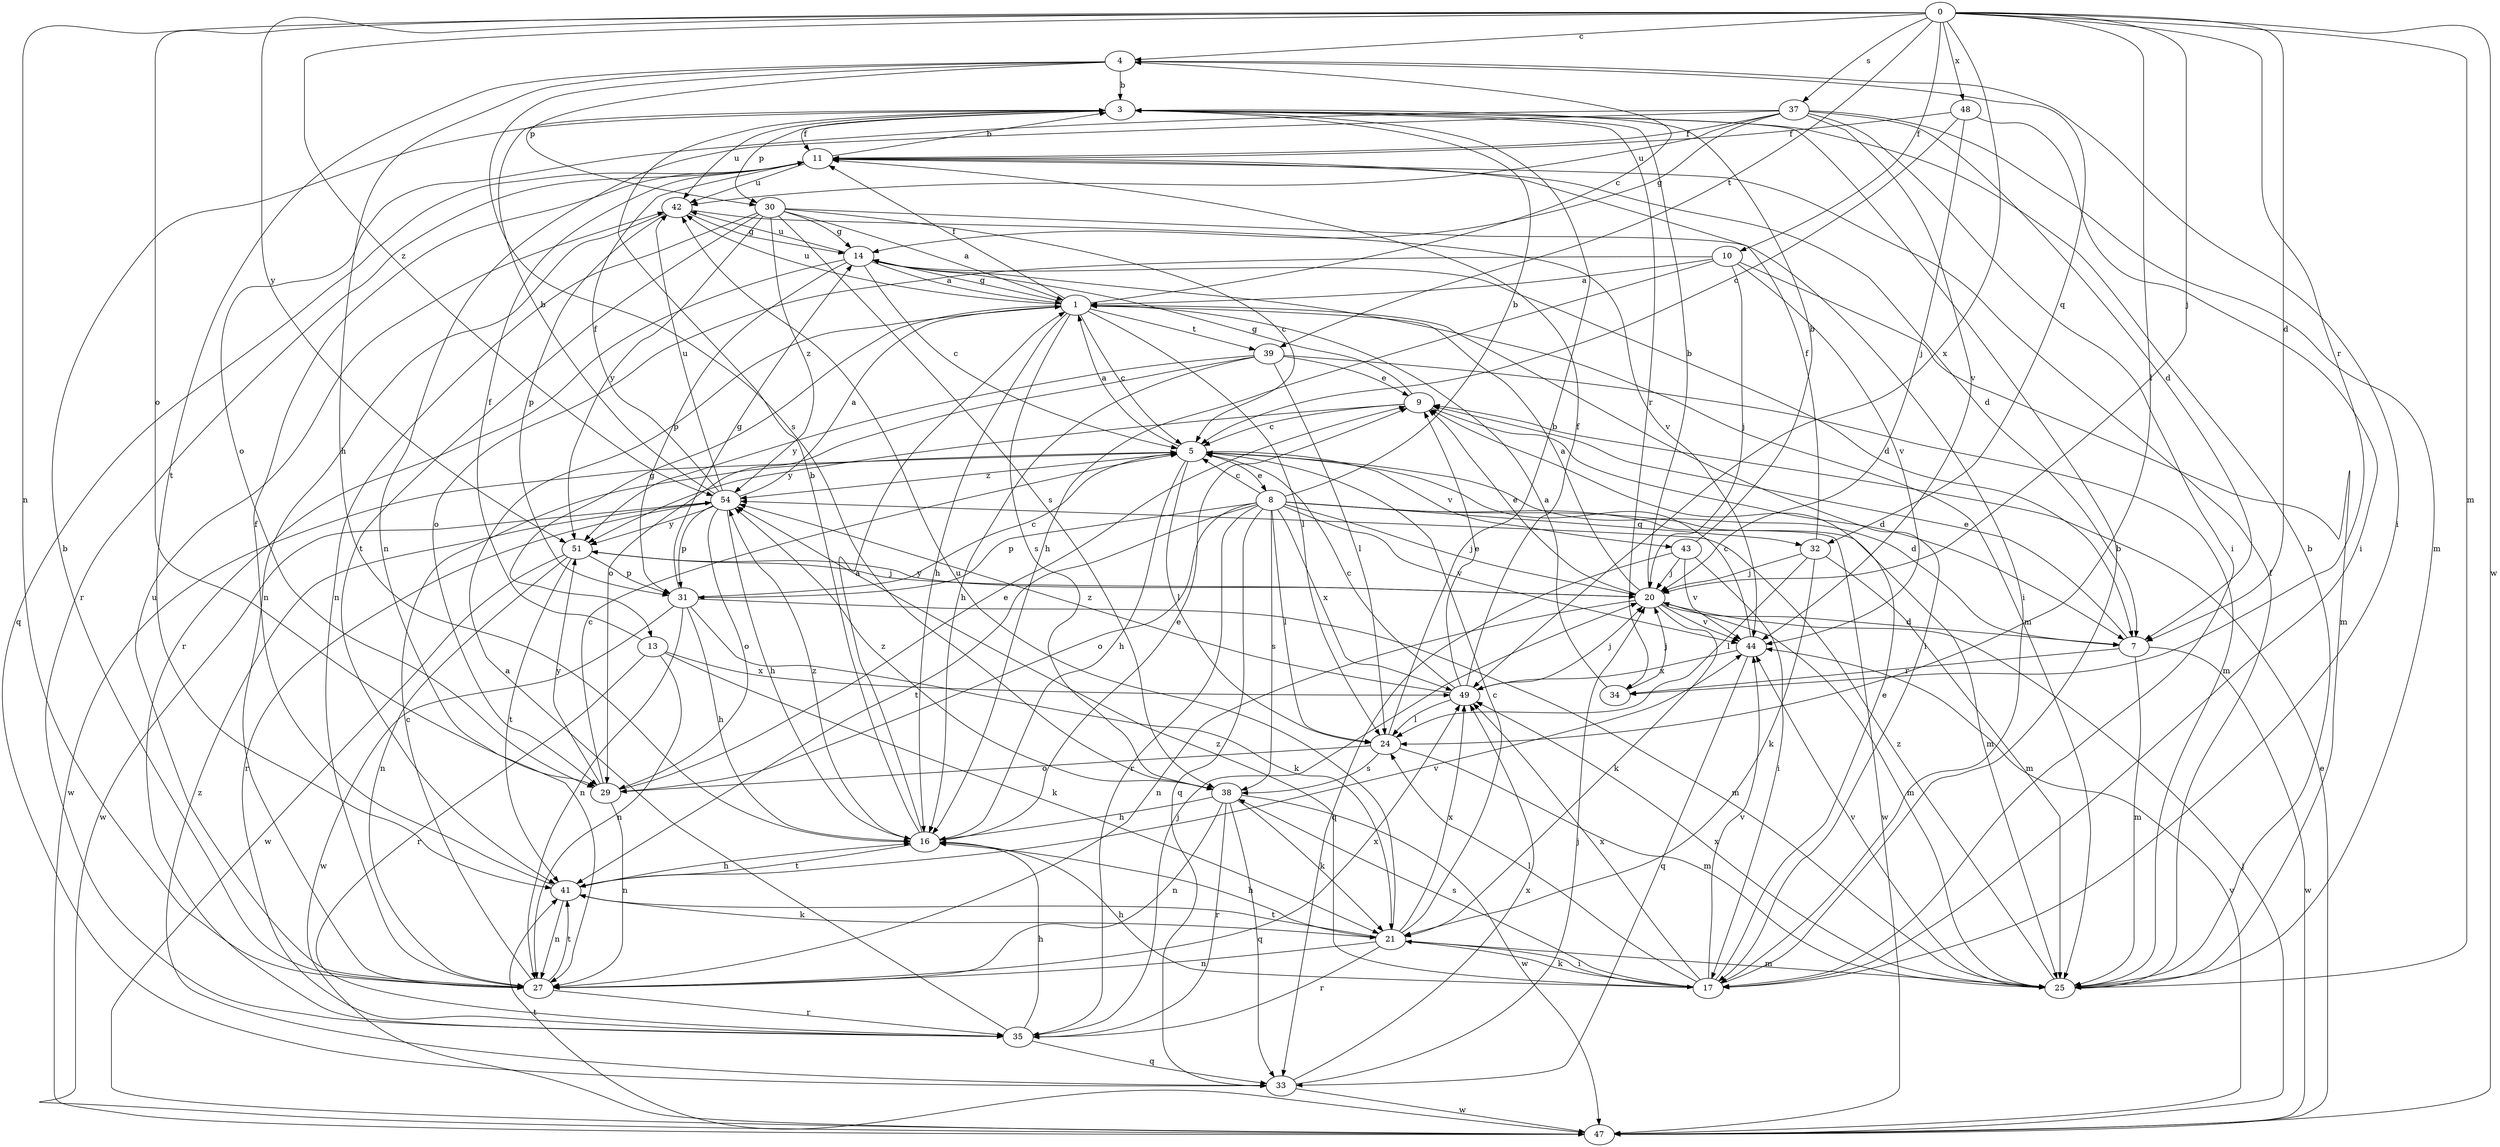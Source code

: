 strict digraph  {
0;
1;
3;
4;
5;
7;
8;
9;
10;
11;
13;
14;
16;
17;
20;
21;
24;
25;
27;
29;
30;
31;
32;
33;
34;
35;
37;
38;
39;
41;
42;
43;
44;
47;
48;
49;
51;
54;
0 -> 4  [label=c];
0 -> 7  [label=d];
0 -> 10  [label=f];
0 -> 20  [label=j];
0 -> 24  [label=l];
0 -> 25  [label=m];
0 -> 27  [label=n];
0 -> 29  [label=o];
0 -> 34  [label=r];
0 -> 37  [label=s];
0 -> 39  [label=t];
0 -> 47  [label=w];
0 -> 48  [label=x];
0 -> 49  [label=x];
0 -> 51  [label=y];
0 -> 54  [label=z];
1 -> 4  [label=c];
1 -> 5  [label=c];
1 -> 11  [label=f];
1 -> 13  [label=g];
1 -> 14  [label=g];
1 -> 16  [label=h];
1 -> 17  [label=i];
1 -> 24  [label=l];
1 -> 38  [label=s];
1 -> 39  [label=t];
1 -> 42  [label=u];
3 -> 11  [label=f];
3 -> 30  [label=p];
3 -> 34  [label=r];
3 -> 42  [label=u];
4 -> 3  [label=b];
4 -> 16  [label=h];
4 -> 17  [label=i];
4 -> 30  [label=p];
4 -> 32  [label=q];
4 -> 38  [label=s];
4 -> 41  [label=t];
5 -> 1  [label=a];
5 -> 7  [label=d];
5 -> 8  [label=e];
5 -> 16  [label=h];
5 -> 24  [label=l];
5 -> 43  [label=v];
5 -> 47  [label=w];
5 -> 54  [label=z];
7 -> 9  [label=e];
7 -> 25  [label=m];
7 -> 34  [label=r];
7 -> 47  [label=w];
8 -> 3  [label=b];
8 -> 5  [label=c];
8 -> 20  [label=j];
8 -> 24  [label=l];
8 -> 25  [label=m];
8 -> 29  [label=o];
8 -> 31  [label=p];
8 -> 32  [label=q];
8 -> 33  [label=q];
8 -> 35  [label=r];
8 -> 38  [label=s];
8 -> 41  [label=t];
8 -> 44  [label=v];
8 -> 47  [label=w];
8 -> 49  [label=x];
9 -> 5  [label=c];
9 -> 7  [label=d];
9 -> 14  [label=g];
9 -> 51  [label=y];
10 -> 1  [label=a];
10 -> 16  [label=h];
10 -> 20  [label=j];
10 -> 25  [label=m];
10 -> 29  [label=o];
10 -> 44  [label=v];
11 -> 3  [label=b];
11 -> 7  [label=d];
11 -> 33  [label=q];
11 -> 35  [label=r];
11 -> 42  [label=u];
13 -> 11  [label=f];
13 -> 21  [label=k];
13 -> 27  [label=n];
13 -> 35  [label=r];
13 -> 49  [label=x];
14 -> 1  [label=a];
14 -> 5  [label=c];
14 -> 7  [label=d];
14 -> 25  [label=m];
14 -> 31  [label=p];
14 -> 35  [label=r];
14 -> 42  [label=u];
16 -> 1  [label=a];
16 -> 3  [label=b];
16 -> 9  [label=e];
16 -> 41  [label=t];
16 -> 54  [label=z];
17 -> 3  [label=b];
17 -> 9  [label=e];
17 -> 16  [label=h];
17 -> 21  [label=k];
17 -> 24  [label=l];
17 -> 38  [label=s];
17 -> 44  [label=v];
17 -> 49  [label=x];
17 -> 54  [label=z];
20 -> 1  [label=a];
20 -> 3  [label=b];
20 -> 7  [label=d];
20 -> 9  [label=e];
20 -> 21  [label=k];
20 -> 25  [label=m];
20 -> 27  [label=n];
20 -> 44  [label=v];
20 -> 51  [label=y];
21 -> 5  [label=c];
21 -> 16  [label=h];
21 -> 17  [label=i];
21 -> 25  [label=m];
21 -> 27  [label=n];
21 -> 35  [label=r];
21 -> 41  [label=t];
21 -> 42  [label=u];
21 -> 49  [label=x];
24 -> 3  [label=b];
24 -> 25  [label=m];
24 -> 29  [label=o];
24 -> 38  [label=s];
25 -> 3  [label=b];
25 -> 11  [label=f];
25 -> 44  [label=v];
25 -> 49  [label=x];
25 -> 54  [label=z];
27 -> 3  [label=b];
27 -> 5  [label=c];
27 -> 35  [label=r];
27 -> 41  [label=t];
27 -> 42  [label=u];
27 -> 49  [label=x];
29 -> 5  [label=c];
29 -> 9  [label=e];
29 -> 27  [label=n];
29 -> 51  [label=y];
30 -> 1  [label=a];
30 -> 5  [label=c];
30 -> 14  [label=g];
30 -> 17  [label=i];
30 -> 27  [label=n];
30 -> 38  [label=s];
30 -> 41  [label=t];
30 -> 51  [label=y];
30 -> 54  [label=z];
31 -> 5  [label=c];
31 -> 14  [label=g];
31 -> 16  [label=h];
31 -> 21  [label=k];
31 -> 25  [label=m];
31 -> 27  [label=n];
31 -> 47  [label=w];
32 -> 11  [label=f];
32 -> 20  [label=j];
32 -> 21  [label=k];
32 -> 24  [label=l];
32 -> 25  [label=m];
33 -> 20  [label=j];
33 -> 47  [label=w];
33 -> 49  [label=x];
33 -> 54  [label=z];
34 -> 1  [label=a];
34 -> 20  [label=j];
35 -> 1  [label=a];
35 -> 16  [label=h];
35 -> 20  [label=j];
35 -> 33  [label=q];
37 -> 7  [label=d];
37 -> 11  [label=f];
37 -> 14  [label=g];
37 -> 17  [label=i];
37 -> 25  [label=m];
37 -> 27  [label=n];
37 -> 29  [label=o];
37 -> 42  [label=u];
37 -> 44  [label=v];
38 -> 16  [label=h];
38 -> 21  [label=k];
38 -> 27  [label=n];
38 -> 33  [label=q];
38 -> 35  [label=r];
38 -> 47  [label=w];
38 -> 54  [label=z];
39 -> 9  [label=e];
39 -> 16  [label=h];
39 -> 24  [label=l];
39 -> 25  [label=m];
39 -> 29  [label=o];
39 -> 51  [label=y];
41 -> 11  [label=f];
41 -> 16  [label=h];
41 -> 21  [label=k];
41 -> 27  [label=n];
41 -> 44  [label=v];
42 -> 14  [label=g];
42 -> 27  [label=n];
42 -> 31  [label=p];
42 -> 44  [label=v];
43 -> 3  [label=b];
43 -> 17  [label=i];
43 -> 20  [label=j];
43 -> 33  [label=q];
43 -> 44  [label=v];
44 -> 5  [label=c];
44 -> 33  [label=q];
44 -> 49  [label=x];
47 -> 9  [label=e];
47 -> 20  [label=j];
47 -> 41  [label=t];
47 -> 44  [label=v];
48 -> 5  [label=c];
48 -> 11  [label=f];
48 -> 17  [label=i];
48 -> 20  [label=j];
49 -> 5  [label=c];
49 -> 9  [label=e];
49 -> 11  [label=f];
49 -> 20  [label=j];
49 -> 24  [label=l];
49 -> 54  [label=z];
51 -> 20  [label=j];
51 -> 27  [label=n];
51 -> 31  [label=p];
51 -> 41  [label=t];
51 -> 47  [label=w];
54 -> 1  [label=a];
54 -> 3  [label=b];
54 -> 11  [label=f];
54 -> 16  [label=h];
54 -> 29  [label=o];
54 -> 31  [label=p];
54 -> 35  [label=r];
54 -> 42  [label=u];
54 -> 47  [label=w];
54 -> 51  [label=y];
}
